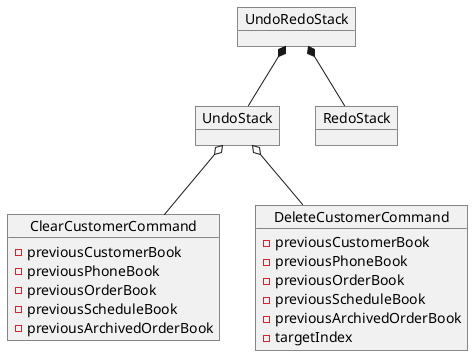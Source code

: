 @startuml
object UndoRedoStack {
}

object UndoStack {

}

object RedoStack {

}


object ClearCustomerCommand {
    - previousCustomerBook
    - previousPhoneBook
    - previousOrderBook
    - previousScheduleBook
    - previousArchivedOrderBook

}

object DeleteCustomerCommand {
    - previousCustomerBook
    - previousPhoneBook
    - previousOrderBook
    - previousScheduleBook
    - previousArchivedOrderBook
    - targetIndex
}

UndoRedoStack *-- UndoStack
UndoRedoStack *-- RedoStack
UndoStack o-- ClearCustomerCommand
UndoStack o-- DeleteCustomerCommand
@enduml
